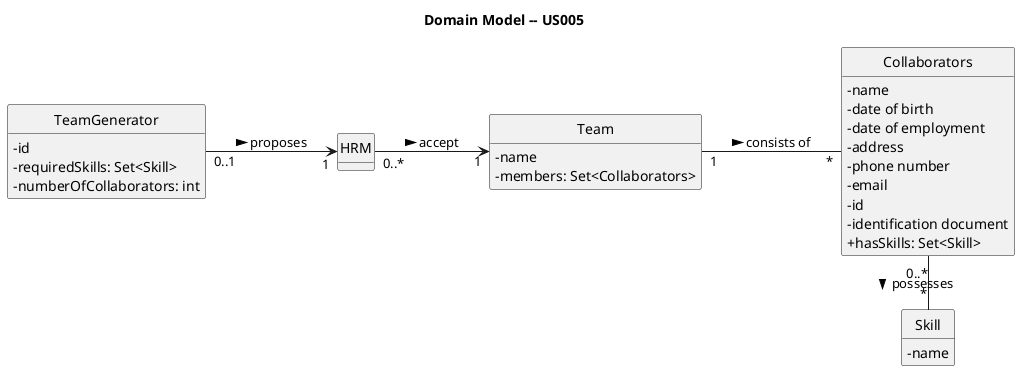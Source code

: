 @startuml
skinparam monochrome true
skinparam packageStyle rectangle
skinparam shadowing false

left to right direction

skinparam classAttributeIconSize 0

hide circle
hide methods

title Domain Model -- US005

class Skill {
  - name
  - description (optional)
}

class Collaborators {
  - name
  - date of birth
  - date of employment
  - address
  - phone number
  - email
  - id
  - identification document
  + hasSkills: Set<Skill>
}
class HRM{
}
class Team {
  - name
  - members: Set<Collaborators>
}

class TeamGenerator {
  - id
  - requiredSkills: Set<Skill>
  - numberOfCollaborators: int
  - suggestedTeam: Team (optional)
  + generateTeam(skills: Set<Skill>, numberOfCollaborators: int): TeamGenerator
}

Collaborators "0..*" -"*" Skill: possesses >
Team "1" -- "*" Collaborators: consists of >
TeamGenerator "0..1" --> "1" HRM: proposes >
HRM"0..*"-->"1" Team: accept >
@enduml

